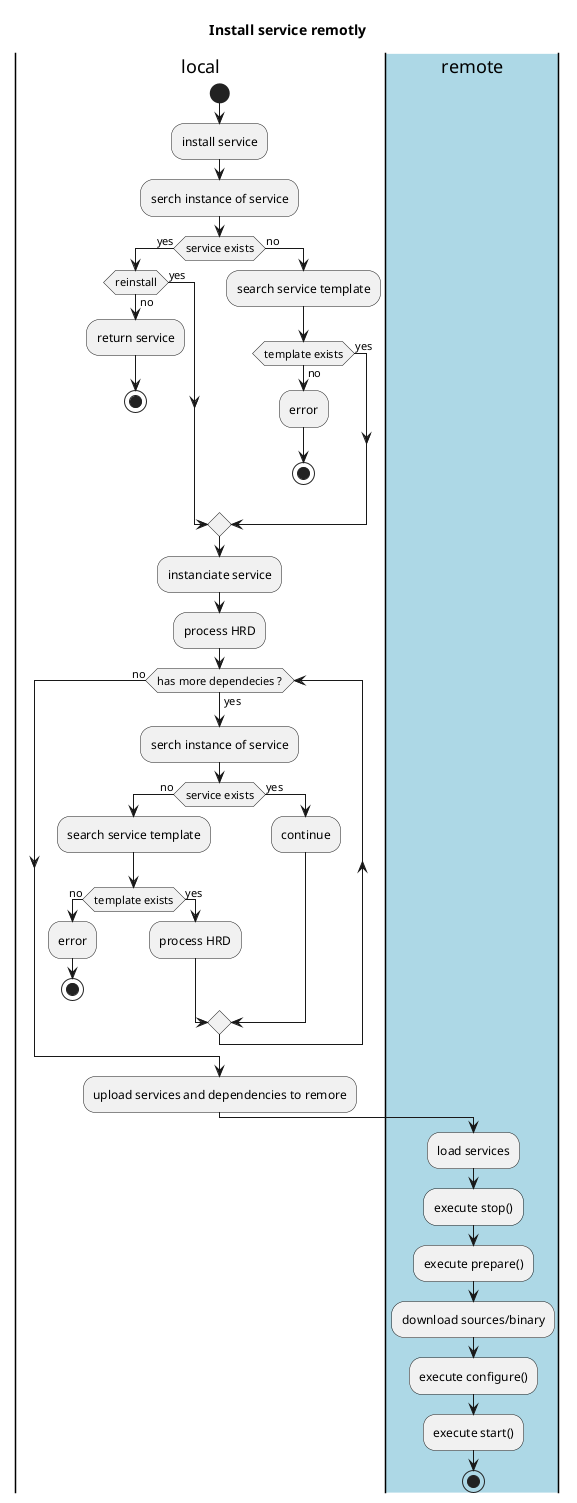 @startuml
title Install service remotly
|local|
start
:install service;
:serch instance of service;
if (service exists) then (yes)
    if (reinstall) then (no)
        :return service;
        stop
    else (yes)
    endif
else (no)
    :search service template;
    if (template exists) then (no)
        :error;
        stop
    else (yes)
    endif
endif

:instanciate service;
:process HRD;
while (has more dependecies ?) is (yes)
    :serch instance of service;
    if (service exists) then (no)
        :search service template;
        if (template exists) then (no)
            :error;
            stop
        else (yes)
            :process HRD;
        endif
    else (yes)
        :continue;
    endif
endwhile (no)
:upload services and dependencies to remore;

|#lightblue|remote|
:load services;
:execute stop();
:execute prepare();
:download sources/binary;
:execute configure();
:execute start();

 stop
@enduml